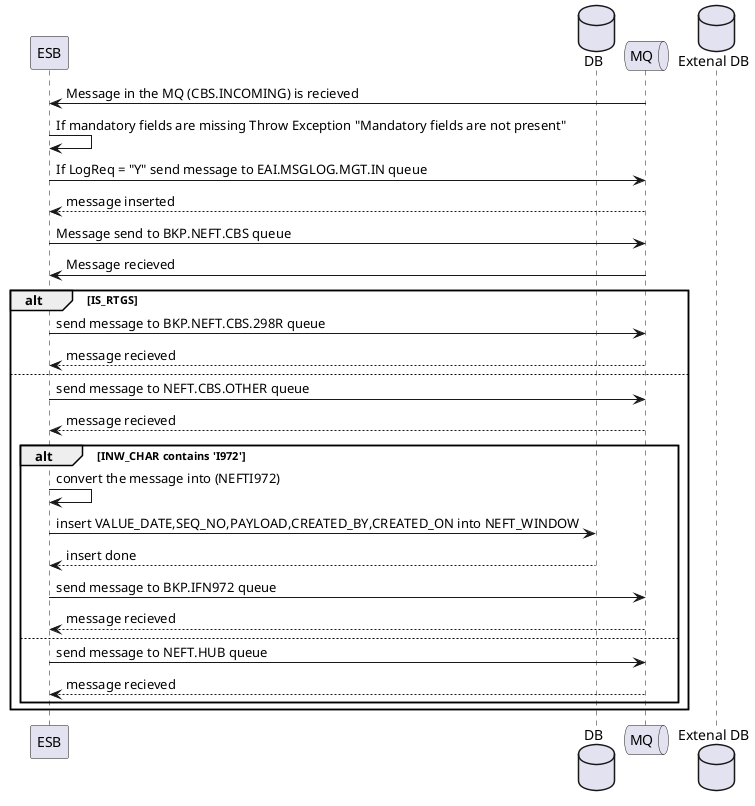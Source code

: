 @startuml NEFT INPUT

participant ESB
Database "DB" as DB
Queue "MQ" as MQ
Database "Extenal DB" as FN

MQ-> ESB :  Message in the MQ (CBS.INCOMING) is recieved

ESB -> ESB : If mandatory fields are missing Throw Exception "Mandatory fields are not present"

ESB -> MQ: If LogReq = "Y" send message to EAI.MSGLOG.MGT.IN queue
MQ --> ESB: message inserted

ESB -> MQ : Message send to BKP.NEFT.CBS queue
MQ -> ESB : Message recieved

alt IS_RTGS 
    ESB -> MQ : send message to BKP.NEFT.CBS.298R queue
    MQ --> ESB : message recieved 
else
    ESB -> MQ : send message to NEFT.CBS.OTHER queue
    MQ --> ESB : message recieved 

    alt INW_CHAR contains 'I972'
        ESB -> ESB : convert the message into (NEFTI972)
        ESB -> DB : insert VALUE_DATE,SEQ_NO,PAYLOAD,CREATED_BY,CREATED_ON into NEFT_WINDOW
        DB --> ESB : insert done
        
        ESB -> MQ : send message to BKP.IFN972 queue
        MQ --> ESB : message recieved 

    else
        ESB-> MQ : send message to NEFT.HUB queue  
        MQ --> ESB : message recieved
    end
end
@enduml 